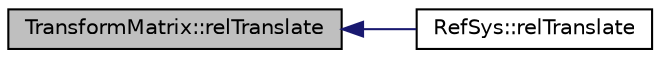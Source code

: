 digraph "TransformMatrix::relTranslate"
{
  edge [fontname="Helvetica",fontsize="10",labelfontname="Helvetica",labelfontsize="10"];
  node [fontname="Helvetica",fontsize="10",shape=record];
  rankdir="LR";
  Node1 [label="TransformMatrix::relTranslate",height=0.2,width=0.4,color="black", fillcolor="grey75", style="filled" fontcolor="black"];
  Node1 -> Node2 [dir="back",color="midnightblue",fontsize="10",style="solid",fontname="Helvetica"];
  Node2 [label="RefSys::relTranslate",height=0.2,width=0.4,color="black", fillcolor="white", style="filled",URL="$classRefSys.html#a8bc078e068e1af5ec562b5789e482cf5",tooltip="Translates the origin of the reference system This methods translated the origin of the reference sys..."];
}
